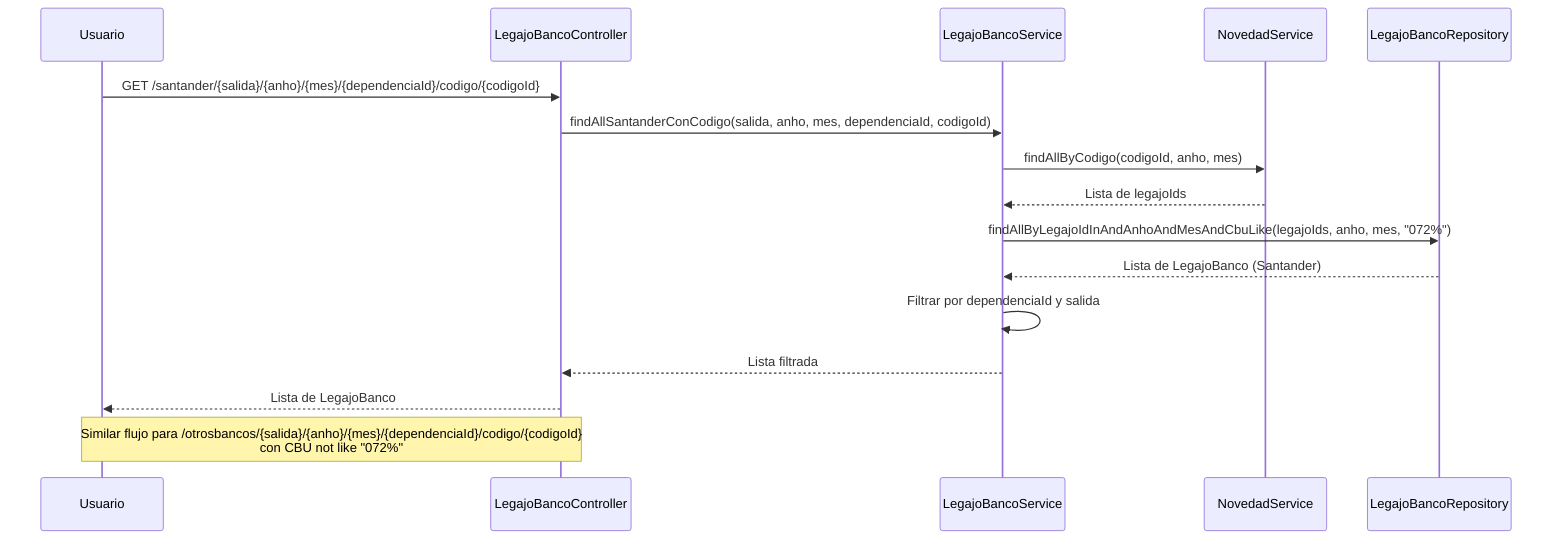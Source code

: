 sequenceDiagram
    participant Usuario
    participant LegajoBancoController
    participant LegajoBancoService
    participant NovedadService
    participant LegajoBancoRepository

    Usuario->>LegajoBancoController: GET /santander/{salida}/{anho}/{mes}/{dependenciaId}/codigo/{codigoId}
    LegajoBancoController->>LegajoBancoService: findAllSantanderConCodigo(salida, anho, mes, dependenciaId, codigoId)
    LegajoBancoService->>NovedadService: findAllByCodigo(codigoId, anho, mes)
    NovedadService-->>LegajoBancoService: Lista de legajoIds
    LegajoBancoService->>LegajoBancoRepository: findAllByLegajoIdInAndAnhoAndMesAndCbuLike(legajoIds, anho, mes, "072%")
    LegajoBancoRepository-->>LegajoBancoService: Lista de LegajoBanco (Santander)
    LegajoBancoService->>LegajoBancoService: Filtrar por dependenciaId y salida
    LegajoBancoService-->>LegajoBancoController: Lista filtrada
    LegajoBancoController-->>Usuario: Lista de LegajoBanco

    Note over Usuario,LegajoBancoController: Similar flujo para /otrosbancos/{salida}/{anho}/{mes}/{dependenciaId}/codigo/{codigoId}<br/>con CBU not like "072%"